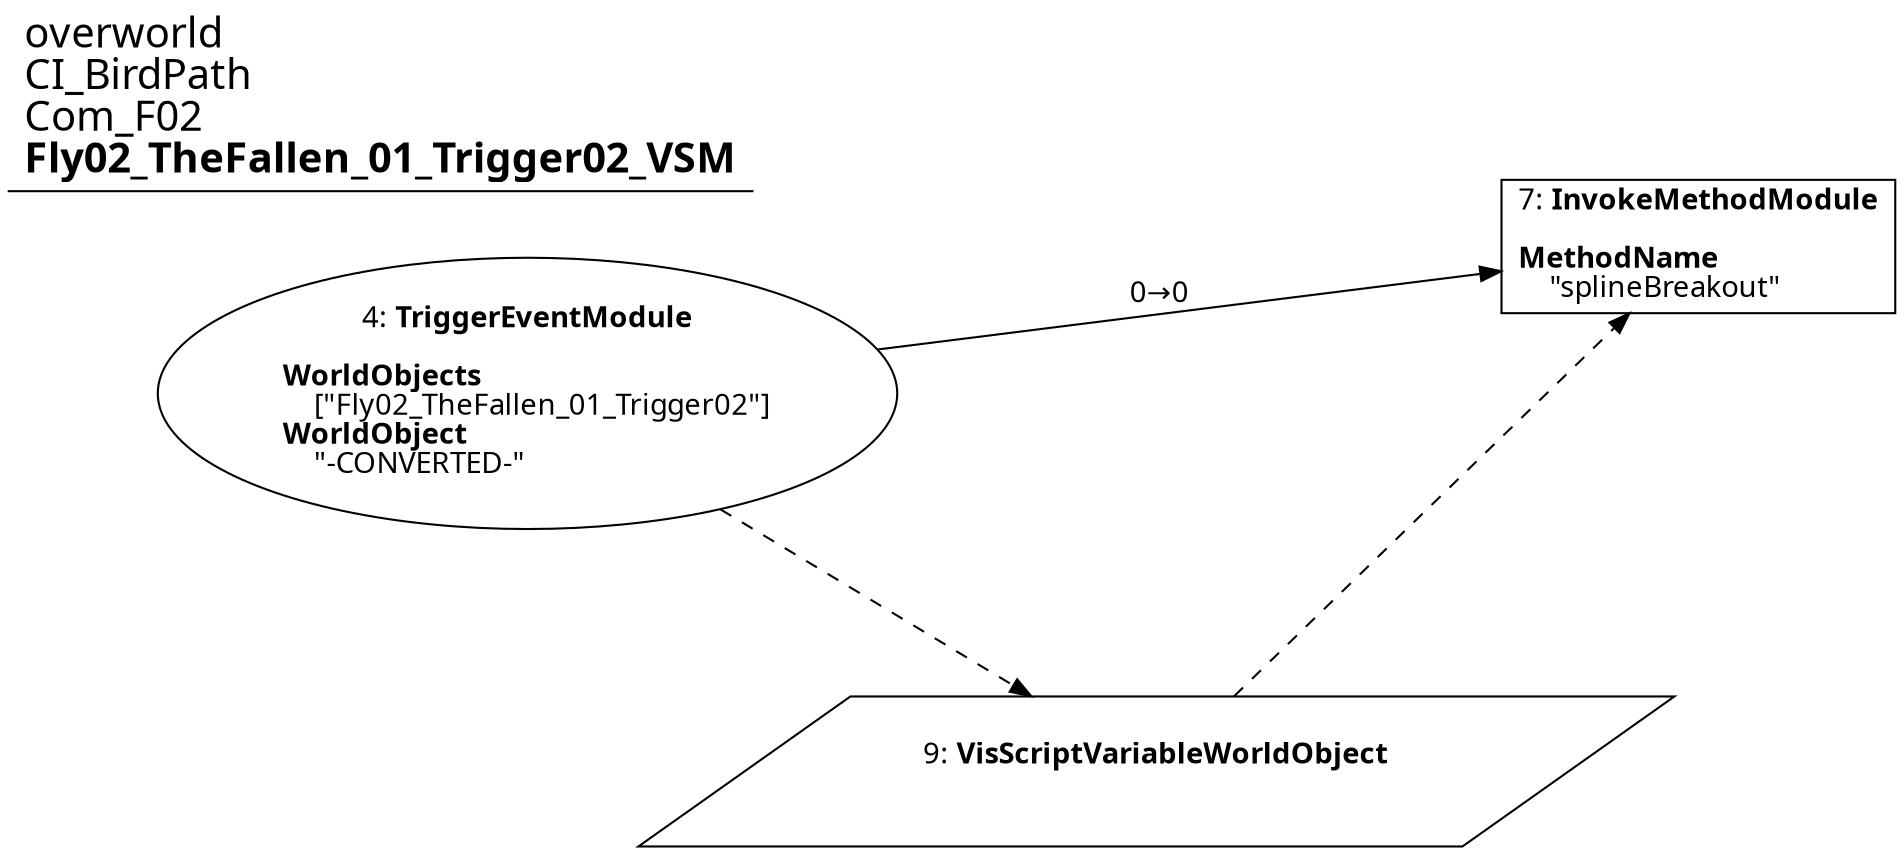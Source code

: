 digraph {
    layout = fdp;
    overlap = prism;
    sep = "+16";
    splines = spline;

    node [ shape = box ];

    graph [ fontname = "Segoe UI" ];
    node [ fontname = "Segoe UI" ];
    edge [ fontname = "Segoe UI" ];

    4 [ label = <4: <b>TriggerEventModule</b><br/><br/><b>WorldObjects</b><br align="left"/>    [&quot;Fly02_TheFallen_01_Trigger02&quot;]<br align="left"/><b>WorldObject</b><br align="left"/>    &quot;-CONVERTED-&quot;<br align="left"/>> ];
    4 [ shape = oval ]
    4 [ pos = "0.057000004,-0.314!" ];
    4 -> 7 [ label = "0→0" ];
    4 -> 9 [ style = dashed ];

    7 [ label = <7: <b>InvokeMethodModule</b><br/><br/><b>MethodName</b><br align="left"/>    &quot;splineBreakout&quot;<br align="left"/>> ];
    7 [ pos = "0.49500003,-0.31300002!" ];
    9 -> 7 [ style = dashed ];

    9 [ label = <9: <b>VisScriptVariableWorldObject</b><br/><br/>> ];
    9 [ shape = parallelogram ]
    9 [ pos = "0.30400002,-0.49800003!" ];

    title [ pos = "0.056,-0.312!" ];
    title [ shape = underline ];
    title [ label = <<font point-size="20">overworld<br align="left"/>CI_BirdPath<br align="left"/>Com_F02<br align="left"/><b>Fly02_TheFallen_01_Trigger02_VSM</b><br align="left"/></font>> ];
}
